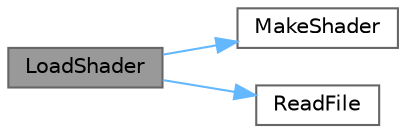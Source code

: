 digraph "LoadShader"
{
 // LATEX_PDF_SIZE
  bgcolor="transparent";
  edge [fontname=Helvetica,fontsize=10,labelfontname=Helvetica,labelfontsize=10];
  node [fontname=Helvetica,fontsize=10,shape=box,height=0.2,width=0.4];
  rankdir="LR";
  Node1 [label="LoadShader",height=0.2,width=0.4,color="gray40", fillcolor="grey60", style="filled", fontcolor="black",tooltip="Load a shader from file"];
  Node1 -> Node2 [color="steelblue1",style="solid"];
  Node2 [label="MakeShader",height=0.2,width=0.4,color="grey40", fillcolor="white", style="filled",URL="$_renderer_8cpp.html#acd35887a99e6bde81f36020e87aae28d",tooltip="Builds a shader"];
  Node1 -> Node3 [color="steelblue1",style="solid"];
  Node3 [label="ReadFile",height=0.2,width=0.4,color="grey40", fillcolor="white", style="filled",URL="$_renderer_8cpp.html#a570229cd3453d3b1a930a8ec7d6133e5",tooltip="Read from a file"];
}
